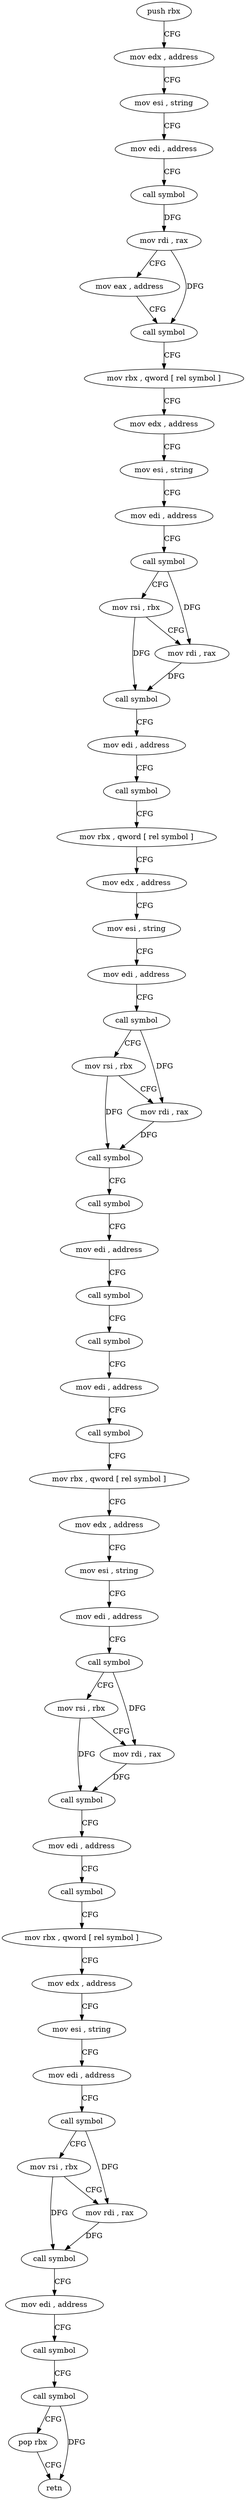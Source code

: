digraph "func" {
"4216065" [label = "push rbx" ]
"4216066" [label = "mov edx , address" ]
"4216071" [label = "mov esi , string" ]
"4216076" [label = "mov edi , address" ]
"4216081" [label = "call symbol" ]
"4216086" [label = "mov rdi , rax" ]
"4216089" [label = "mov eax , address" ]
"4216094" [label = "call symbol" ]
"4216099" [label = "mov rbx , qword [ rel symbol ]" ]
"4216106" [label = "mov edx , address" ]
"4216111" [label = "mov esi , string" ]
"4216116" [label = "mov edi , address" ]
"4216121" [label = "call symbol" ]
"4216126" [label = "mov rsi , rbx" ]
"4216129" [label = "mov rdi , rax" ]
"4216132" [label = "call symbol" ]
"4216137" [label = "mov edi , address" ]
"4216142" [label = "call symbol" ]
"4216147" [label = "mov rbx , qword [ rel symbol ]" ]
"4216154" [label = "mov edx , address" ]
"4216159" [label = "mov esi , string" ]
"4216164" [label = "mov edi , address" ]
"4216169" [label = "call symbol" ]
"4216174" [label = "mov rsi , rbx" ]
"4216177" [label = "mov rdi , rax" ]
"4216180" [label = "call symbol" ]
"4216185" [label = "call symbol" ]
"4216190" [label = "mov edi , address" ]
"4216195" [label = "call symbol" ]
"4216200" [label = "call symbol" ]
"4216205" [label = "mov edi , address" ]
"4216210" [label = "call symbol" ]
"4216215" [label = "mov rbx , qword [ rel symbol ]" ]
"4216222" [label = "mov edx , address" ]
"4216227" [label = "mov esi , string" ]
"4216232" [label = "mov edi , address" ]
"4216237" [label = "call symbol" ]
"4216242" [label = "mov rsi , rbx" ]
"4216245" [label = "mov rdi , rax" ]
"4216248" [label = "call symbol" ]
"4216253" [label = "mov edi , address" ]
"4216258" [label = "call symbol" ]
"4216263" [label = "mov rbx , qword [ rel symbol ]" ]
"4216270" [label = "mov edx , address" ]
"4216275" [label = "mov esi , string" ]
"4216280" [label = "mov edi , address" ]
"4216285" [label = "call symbol" ]
"4216290" [label = "mov rsi , rbx" ]
"4216293" [label = "mov rdi , rax" ]
"4216296" [label = "call symbol" ]
"4216301" [label = "mov edi , address" ]
"4216306" [label = "call symbol" ]
"4216311" [label = "call symbol" ]
"4216316" [label = "pop rbx" ]
"4216317" [label = "retn" ]
"4216065" -> "4216066" [ label = "CFG" ]
"4216066" -> "4216071" [ label = "CFG" ]
"4216071" -> "4216076" [ label = "CFG" ]
"4216076" -> "4216081" [ label = "CFG" ]
"4216081" -> "4216086" [ label = "DFG" ]
"4216086" -> "4216089" [ label = "CFG" ]
"4216086" -> "4216094" [ label = "DFG" ]
"4216089" -> "4216094" [ label = "CFG" ]
"4216094" -> "4216099" [ label = "CFG" ]
"4216099" -> "4216106" [ label = "CFG" ]
"4216106" -> "4216111" [ label = "CFG" ]
"4216111" -> "4216116" [ label = "CFG" ]
"4216116" -> "4216121" [ label = "CFG" ]
"4216121" -> "4216126" [ label = "CFG" ]
"4216121" -> "4216129" [ label = "DFG" ]
"4216126" -> "4216129" [ label = "CFG" ]
"4216126" -> "4216132" [ label = "DFG" ]
"4216129" -> "4216132" [ label = "DFG" ]
"4216132" -> "4216137" [ label = "CFG" ]
"4216137" -> "4216142" [ label = "CFG" ]
"4216142" -> "4216147" [ label = "CFG" ]
"4216147" -> "4216154" [ label = "CFG" ]
"4216154" -> "4216159" [ label = "CFG" ]
"4216159" -> "4216164" [ label = "CFG" ]
"4216164" -> "4216169" [ label = "CFG" ]
"4216169" -> "4216174" [ label = "CFG" ]
"4216169" -> "4216177" [ label = "DFG" ]
"4216174" -> "4216177" [ label = "CFG" ]
"4216174" -> "4216180" [ label = "DFG" ]
"4216177" -> "4216180" [ label = "DFG" ]
"4216180" -> "4216185" [ label = "CFG" ]
"4216185" -> "4216190" [ label = "CFG" ]
"4216190" -> "4216195" [ label = "CFG" ]
"4216195" -> "4216200" [ label = "CFG" ]
"4216200" -> "4216205" [ label = "CFG" ]
"4216205" -> "4216210" [ label = "CFG" ]
"4216210" -> "4216215" [ label = "CFG" ]
"4216215" -> "4216222" [ label = "CFG" ]
"4216222" -> "4216227" [ label = "CFG" ]
"4216227" -> "4216232" [ label = "CFG" ]
"4216232" -> "4216237" [ label = "CFG" ]
"4216237" -> "4216242" [ label = "CFG" ]
"4216237" -> "4216245" [ label = "DFG" ]
"4216242" -> "4216245" [ label = "CFG" ]
"4216242" -> "4216248" [ label = "DFG" ]
"4216245" -> "4216248" [ label = "DFG" ]
"4216248" -> "4216253" [ label = "CFG" ]
"4216253" -> "4216258" [ label = "CFG" ]
"4216258" -> "4216263" [ label = "CFG" ]
"4216263" -> "4216270" [ label = "CFG" ]
"4216270" -> "4216275" [ label = "CFG" ]
"4216275" -> "4216280" [ label = "CFG" ]
"4216280" -> "4216285" [ label = "CFG" ]
"4216285" -> "4216290" [ label = "CFG" ]
"4216285" -> "4216293" [ label = "DFG" ]
"4216290" -> "4216293" [ label = "CFG" ]
"4216290" -> "4216296" [ label = "DFG" ]
"4216293" -> "4216296" [ label = "DFG" ]
"4216296" -> "4216301" [ label = "CFG" ]
"4216301" -> "4216306" [ label = "CFG" ]
"4216306" -> "4216311" [ label = "CFG" ]
"4216311" -> "4216316" [ label = "CFG" ]
"4216311" -> "4216317" [ label = "DFG" ]
"4216316" -> "4216317" [ label = "CFG" ]
}
